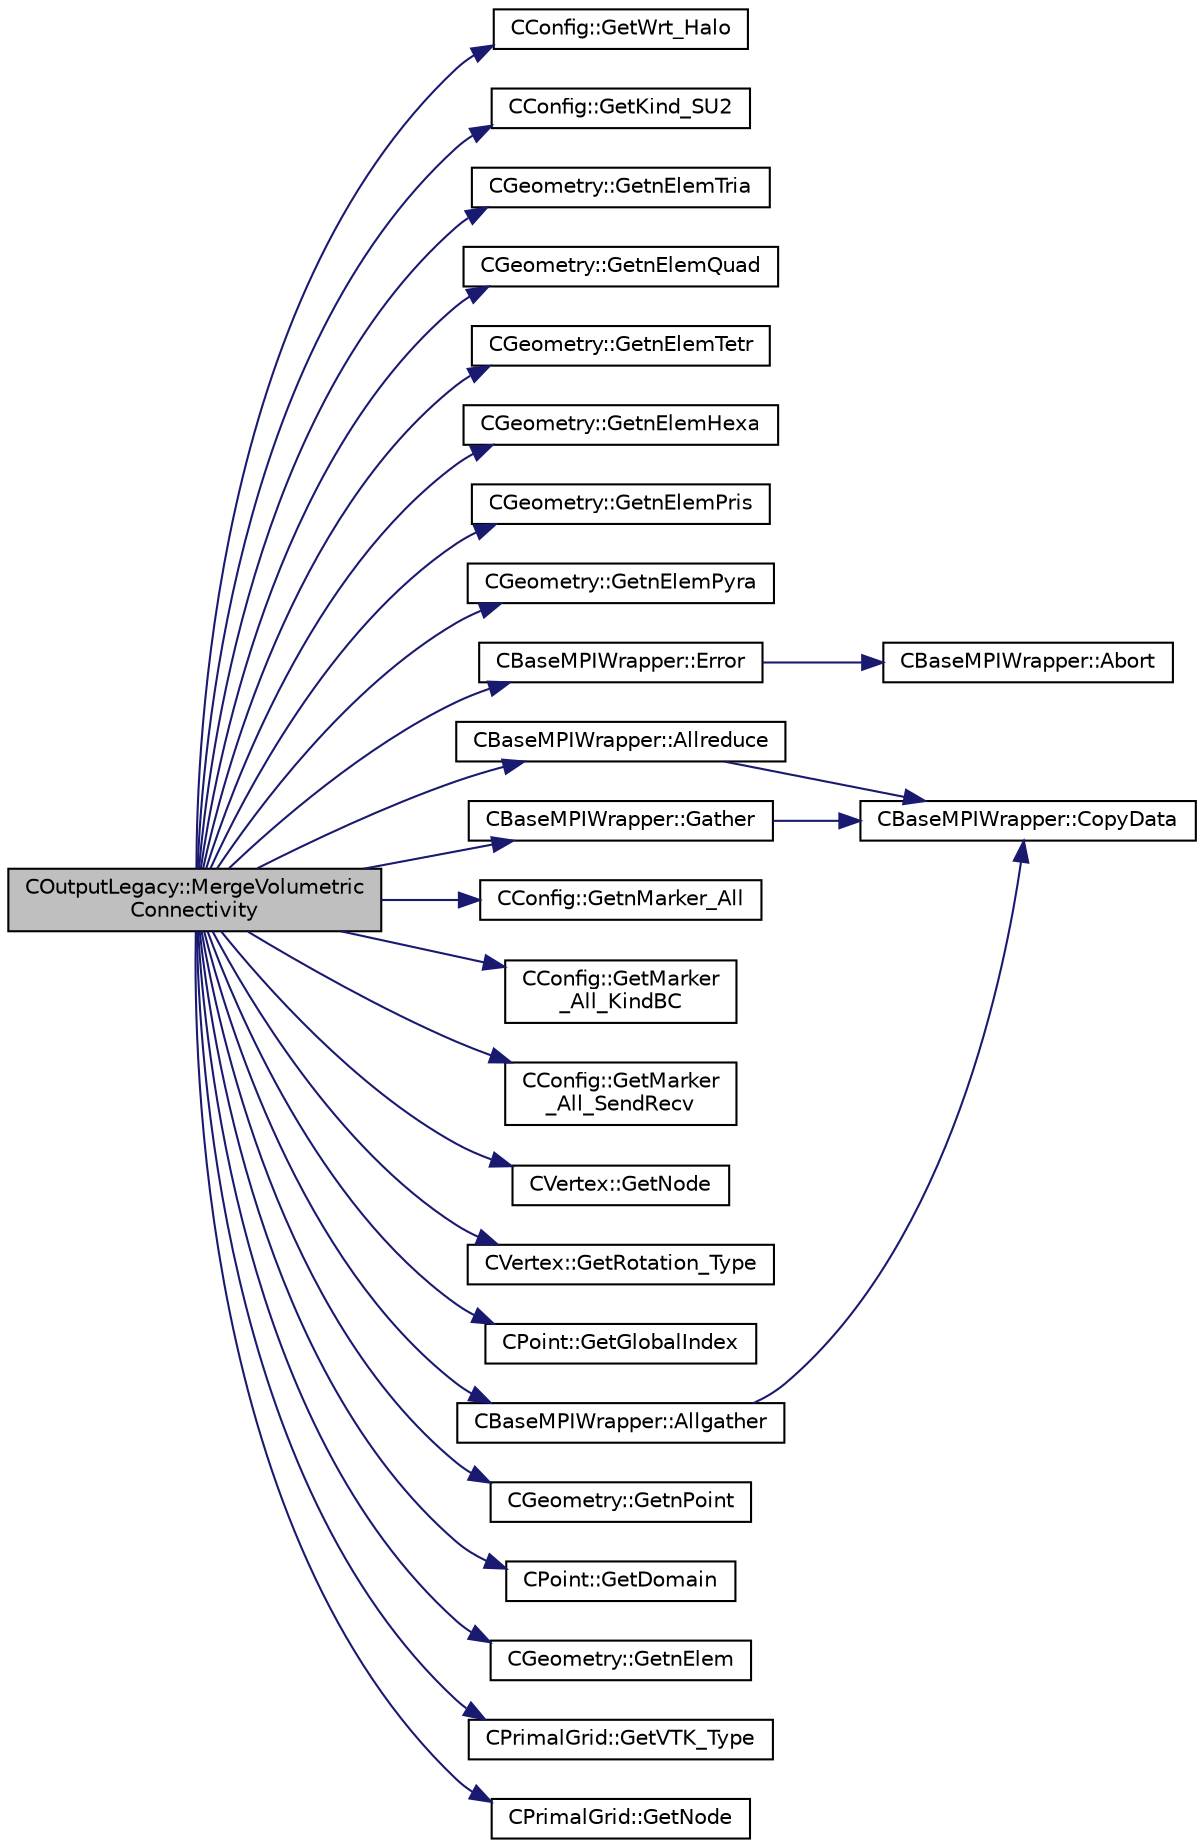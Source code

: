 digraph "COutputLegacy::MergeVolumetricConnectivity"
{
  edge [fontname="Helvetica",fontsize="10",labelfontname="Helvetica",labelfontsize="10"];
  node [fontname="Helvetica",fontsize="10",shape=record];
  rankdir="LR";
  Node620 [label="COutputLegacy::MergeVolumetric\lConnectivity",height=0.2,width=0.4,color="black", fillcolor="grey75", style="filled", fontcolor="black"];
  Node620 -> Node621 [color="midnightblue",fontsize="10",style="solid",fontname="Helvetica"];
  Node621 [label="CConfig::GetWrt_Halo",height=0.2,width=0.4,color="black", fillcolor="white", style="filled",URL="$class_c_config.html#a3d32189ce78a3e64358b9d5030606ffa",tooltip="Get information about writing rind layers to the solution files. "];
  Node620 -> Node622 [color="midnightblue",fontsize="10",style="solid",fontname="Helvetica"];
  Node622 [label="CConfig::GetKind_SU2",height=0.2,width=0.4,color="black", fillcolor="white", style="filled",URL="$class_c_config.html#a47df59fbfd882e2fa8fc71691292659b",tooltip="Get the kind of SU2 software component. "];
  Node620 -> Node623 [color="midnightblue",fontsize="10",style="solid",fontname="Helvetica"];
  Node623 [label="CGeometry::GetnElemTria",height=0.2,width=0.4,color="black", fillcolor="white", style="filled",URL="$class_c_geometry.html#a9608f284351cef96b3332bfee6009a32",tooltip="A virtual member. "];
  Node620 -> Node624 [color="midnightblue",fontsize="10",style="solid",fontname="Helvetica"];
  Node624 [label="CGeometry::GetnElemQuad",height=0.2,width=0.4,color="black", fillcolor="white", style="filled",URL="$class_c_geometry.html#ac07d7e3099078797e2bf61cda823eaf4",tooltip="A virtual member. "];
  Node620 -> Node625 [color="midnightblue",fontsize="10",style="solid",fontname="Helvetica"];
  Node625 [label="CGeometry::GetnElemTetr",height=0.2,width=0.4,color="black", fillcolor="white", style="filled",URL="$class_c_geometry.html#ae1c68a6d2cf97360d084ea823ac0c8de",tooltip="A virtual member. "];
  Node620 -> Node626 [color="midnightblue",fontsize="10",style="solid",fontname="Helvetica"];
  Node626 [label="CGeometry::GetnElemHexa",height=0.2,width=0.4,color="black", fillcolor="white", style="filled",URL="$class_c_geometry.html#a79a3d4162aaa318547e8ece980d7dab7",tooltip="A virtual member. "];
  Node620 -> Node627 [color="midnightblue",fontsize="10",style="solid",fontname="Helvetica"];
  Node627 [label="CGeometry::GetnElemPris",height=0.2,width=0.4,color="black", fillcolor="white", style="filled",URL="$class_c_geometry.html#a2879fc32fcfe90cfb201681e8604eff3",tooltip="A virtual member. "];
  Node620 -> Node628 [color="midnightblue",fontsize="10",style="solid",fontname="Helvetica"];
  Node628 [label="CGeometry::GetnElemPyra",height=0.2,width=0.4,color="black", fillcolor="white", style="filled",URL="$class_c_geometry.html#ad85e5a3fe91d8af52188770635a2744d",tooltip="A virtual member. "];
  Node620 -> Node629 [color="midnightblue",fontsize="10",style="solid",fontname="Helvetica"];
  Node629 [label="CBaseMPIWrapper::Error",height=0.2,width=0.4,color="black", fillcolor="white", style="filled",URL="$class_c_base_m_p_i_wrapper.html#a04457c47629bda56704e6a8804833eeb"];
  Node629 -> Node630 [color="midnightblue",fontsize="10",style="solid",fontname="Helvetica"];
  Node630 [label="CBaseMPIWrapper::Abort",height=0.2,width=0.4,color="black", fillcolor="white", style="filled",URL="$class_c_base_m_p_i_wrapper.html#a21ef5681e2acb532d345e9bab173ef07"];
  Node620 -> Node631 [color="midnightblue",fontsize="10",style="solid",fontname="Helvetica"];
  Node631 [label="CBaseMPIWrapper::Allreduce",height=0.2,width=0.4,color="black", fillcolor="white", style="filled",URL="$class_c_base_m_p_i_wrapper.html#a637b6fd917a8ca91ce748ba88e0d66b6"];
  Node631 -> Node632 [color="midnightblue",fontsize="10",style="solid",fontname="Helvetica"];
  Node632 [label="CBaseMPIWrapper::CopyData",height=0.2,width=0.4,color="black", fillcolor="white", style="filled",URL="$class_c_base_m_p_i_wrapper.html#a4725cc1dd65b161b483e812a538a5e36"];
  Node620 -> Node633 [color="midnightblue",fontsize="10",style="solid",fontname="Helvetica"];
  Node633 [label="CBaseMPIWrapper::Gather",height=0.2,width=0.4,color="black", fillcolor="white", style="filled",URL="$class_c_base_m_p_i_wrapper.html#a39e59958c13f7fefc74062ba2ff149f1"];
  Node633 -> Node632 [color="midnightblue",fontsize="10",style="solid",fontname="Helvetica"];
  Node620 -> Node634 [color="midnightblue",fontsize="10",style="solid",fontname="Helvetica"];
  Node634 [label="CConfig::GetnMarker_All",height=0.2,width=0.4,color="black", fillcolor="white", style="filled",URL="$class_c_config.html#a300c4884edfc0c2acf395036439004f4",tooltip="Get the total number of boundary markers including send/receive domains. "];
  Node620 -> Node635 [color="midnightblue",fontsize="10",style="solid",fontname="Helvetica"];
  Node635 [label="CConfig::GetMarker\l_All_KindBC",height=0.2,width=0.4,color="black", fillcolor="white", style="filled",URL="$class_c_config.html#a57d43acc1457d2d27095ce006218862e",tooltip="Get the kind of boundary for each marker. "];
  Node620 -> Node636 [color="midnightblue",fontsize="10",style="solid",fontname="Helvetica"];
  Node636 [label="CConfig::GetMarker\l_All_SendRecv",height=0.2,width=0.4,color="black", fillcolor="white", style="filled",URL="$class_c_config.html#a778a77ff2b9e1d359eab9b2d2106fa81",tooltip="Get the send-receive information for a marker val_marker. "];
  Node620 -> Node637 [color="midnightblue",fontsize="10",style="solid",fontname="Helvetica"];
  Node637 [label="CVertex::GetNode",height=0.2,width=0.4,color="black", fillcolor="white", style="filled",URL="$class_c_vertex.html#a95c513bf927464157ed96b6c79779a1f",tooltip="Get the node of the vertex. "];
  Node620 -> Node638 [color="midnightblue",fontsize="10",style="solid",fontname="Helvetica"];
  Node638 [label="CVertex::GetRotation_Type",height=0.2,width=0.4,color="black", fillcolor="white", style="filled",URL="$class_c_vertex.html#a4f79701d89ed5eaaf6c4c41566a319d7",tooltip="Get the type of rotation associated to the vertex. "];
  Node620 -> Node639 [color="midnightblue",fontsize="10",style="solid",fontname="Helvetica"];
  Node639 [label="CPoint::GetGlobalIndex",height=0.2,width=0.4,color="black", fillcolor="white", style="filled",URL="$class_c_point.html#ab546170a5a03ef210a75fc5531910050",tooltip="Get the global index in a parallel computation. "];
  Node620 -> Node640 [color="midnightblue",fontsize="10",style="solid",fontname="Helvetica"];
  Node640 [label="CBaseMPIWrapper::Allgather",height=0.2,width=0.4,color="black", fillcolor="white", style="filled",URL="$class_c_base_m_p_i_wrapper.html#a55195abbb7206e08a4933fa53cd41923"];
  Node640 -> Node632 [color="midnightblue",fontsize="10",style="solid",fontname="Helvetica"];
  Node620 -> Node641 [color="midnightblue",fontsize="10",style="solid",fontname="Helvetica"];
  Node641 [label="CGeometry::GetnPoint",height=0.2,width=0.4,color="black", fillcolor="white", style="filled",URL="$class_c_geometry.html#aa68b666b38f4d2c7021736ae86940f44",tooltip="Get number of points. "];
  Node620 -> Node642 [color="midnightblue",fontsize="10",style="solid",fontname="Helvetica"];
  Node642 [label="CPoint::GetDomain",height=0.2,width=0.4,color="black", fillcolor="white", style="filled",URL="$class_c_point.html#a1d7e22a60d4cfef356af1cba2bab3e55",tooltip="For parallel computation, its indicates if a point must be computed or not. "];
  Node620 -> Node643 [color="midnightblue",fontsize="10",style="solid",fontname="Helvetica"];
  Node643 [label="CGeometry::GetnElem",height=0.2,width=0.4,color="black", fillcolor="white", style="filled",URL="$class_c_geometry.html#a4ae48ec038df1f5ee7c1daadabea5e99",tooltip="Get number of elements. "];
  Node620 -> Node644 [color="midnightblue",fontsize="10",style="solid",fontname="Helvetica"];
  Node644 [label="CPrimalGrid::GetVTK_Type",height=0.2,width=0.4,color="black", fillcolor="white", style="filled",URL="$class_c_primal_grid.html#adb676897e7cf4a83ceb83065e7c6a04f",tooltip="A pure virtual member. "];
  Node620 -> Node645 [color="midnightblue",fontsize="10",style="solid",fontname="Helvetica"];
  Node645 [label="CPrimalGrid::GetNode",height=0.2,width=0.4,color="black", fillcolor="white", style="filled",URL="$class_c_primal_grid.html#a4fc7b6b6ac5025325c7e68fb56fbeef8",tooltip="A pure virtual member. "];
}
